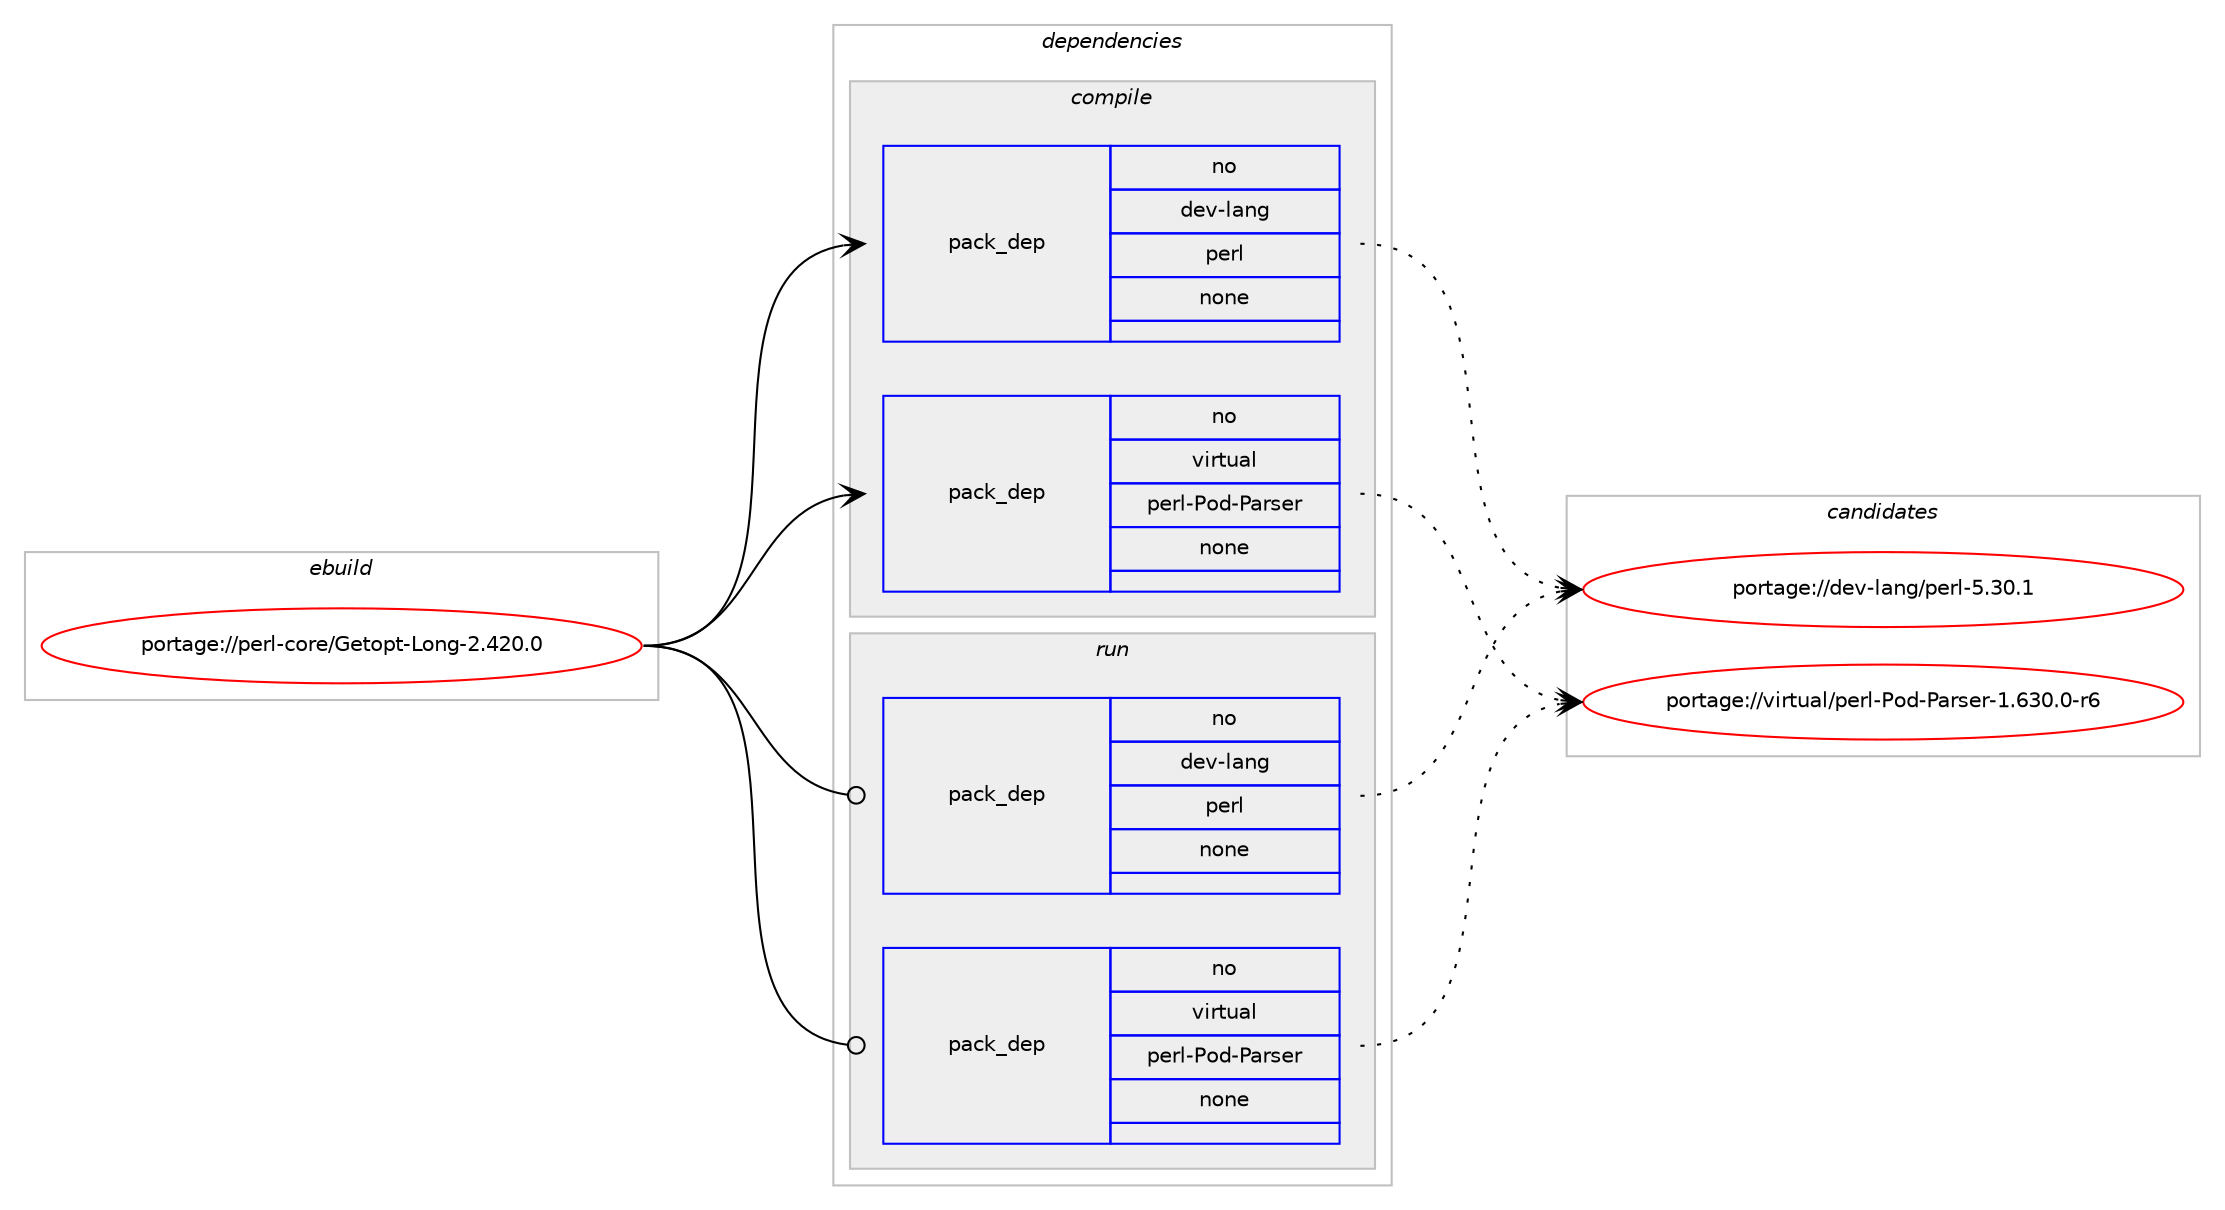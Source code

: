 digraph prolog {

# *************
# Graph options
# *************

newrank=true;
concentrate=true;
compound=true;
graph [rankdir=LR,fontname=Helvetica,fontsize=10,ranksep=1.5];#, ranksep=2.5, nodesep=0.2];
edge  [arrowhead=vee];
node  [fontname=Helvetica,fontsize=10];

# **********
# The ebuild
# **********

subgraph cluster_leftcol {
color=gray;
rank=same;
label=<<i>ebuild</i>>;
id [label="portage://perl-core/Getopt-Long-2.420.0", color=red, width=4, href="../perl-core/Getopt-Long-2.420.0.svg"];
}

# ****************
# The dependencies
# ****************

subgraph cluster_midcol {
color=gray;
label=<<i>dependencies</i>>;
subgraph cluster_compile {
fillcolor="#eeeeee";
style=filled;
label=<<i>compile</i>>;
subgraph pack36510 {
dependency45621 [label=<<TABLE BORDER="0" CELLBORDER="1" CELLSPACING="0" CELLPADDING="4" WIDTH="220"><TR><TD ROWSPAN="6" CELLPADDING="30">pack_dep</TD></TR><TR><TD WIDTH="110">no</TD></TR><TR><TD>dev-lang</TD></TR><TR><TD>perl</TD></TR><TR><TD>none</TD></TR><TR><TD></TD></TR></TABLE>>, shape=none, color=blue];
}
id:e -> dependency45621:w [weight=20,style="solid",arrowhead="vee"];
subgraph pack36511 {
dependency45622 [label=<<TABLE BORDER="0" CELLBORDER="1" CELLSPACING="0" CELLPADDING="4" WIDTH="220"><TR><TD ROWSPAN="6" CELLPADDING="30">pack_dep</TD></TR><TR><TD WIDTH="110">no</TD></TR><TR><TD>virtual</TD></TR><TR><TD>perl-Pod-Parser</TD></TR><TR><TD>none</TD></TR><TR><TD></TD></TR></TABLE>>, shape=none, color=blue];
}
id:e -> dependency45622:w [weight=20,style="solid",arrowhead="vee"];
}
subgraph cluster_compileandrun {
fillcolor="#eeeeee";
style=filled;
label=<<i>compile and run</i>>;
}
subgraph cluster_run {
fillcolor="#eeeeee";
style=filled;
label=<<i>run</i>>;
subgraph pack36512 {
dependency45623 [label=<<TABLE BORDER="0" CELLBORDER="1" CELLSPACING="0" CELLPADDING="4" WIDTH="220"><TR><TD ROWSPAN="6" CELLPADDING="30">pack_dep</TD></TR><TR><TD WIDTH="110">no</TD></TR><TR><TD>dev-lang</TD></TR><TR><TD>perl</TD></TR><TR><TD>none</TD></TR><TR><TD></TD></TR></TABLE>>, shape=none, color=blue];
}
id:e -> dependency45623:w [weight=20,style="solid",arrowhead="odot"];
subgraph pack36513 {
dependency45624 [label=<<TABLE BORDER="0" CELLBORDER="1" CELLSPACING="0" CELLPADDING="4" WIDTH="220"><TR><TD ROWSPAN="6" CELLPADDING="30">pack_dep</TD></TR><TR><TD WIDTH="110">no</TD></TR><TR><TD>virtual</TD></TR><TR><TD>perl-Pod-Parser</TD></TR><TR><TD>none</TD></TR><TR><TD></TD></TR></TABLE>>, shape=none, color=blue];
}
id:e -> dependency45624:w [weight=20,style="solid",arrowhead="odot"];
}
}

# **************
# The candidates
# **************

subgraph cluster_choices {
rank=same;
color=gray;
label=<<i>candidates</i>>;

subgraph choice36510 {
color=black;
nodesep=1;
choice10010111845108971101034711210111410845534651484649 [label="portage://dev-lang/perl-5.30.1", color=red, width=4,href="../dev-lang/perl-5.30.1.svg"];
dependency45621:e -> choice10010111845108971101034711210111410845534651484649:w [style=dotted,weight="100"];
}
subgraph choice36511 {
color=black;
nodesep=1;
choice1181051141161179710847112101114108458011110045809711411510111445494654514846484511454 [label="portage://virtual/perl-Pod-Parser-1.630.0-r6", color=red, width=4,href="../virtual/perl-Pod-Parser-1.630.0-r6.svg"];
dependency45622:e -> choice1181051141161179710847112101114108458011110045809711411510111445494654514846484511454:w [style=dotted,weight="100"];
}
subgraph choice36512 {
color=black;
nodesep=1;
choice10010111845108971101034711210111410845534651484649 [label="portage://dev-lang/perl-5.30.1", color=red, width=4,href="../dev-lang/perl-5.30.1.svg"];
dependency45623:e -> choice10010111845108971101034711210111410845534651484649:w [style=dotted,weight="100"];
}
subgraph choice36513 {
color=black;
nodesep=1;
choice1181051141161179710847112101114108458011110045809711411510111445494654514846484511454 [label="portage://virtual/perl-Pod-Parser-1.630.0-r6", color=red, width=4,href="../virtual/perl-Pod-Parser-1.630.0-r6.svg"];
dependency45624:e -> choice1181051141161179710847112101114108458011110045809711411510111445494654514846484511454:w [style=dotted,weight="100"];
}
}

}
